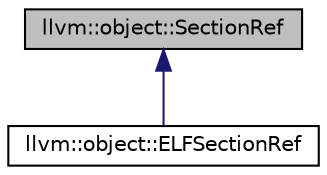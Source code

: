 digraph "llvm::object::SectionRef"
{
 // LATEX_PDF_SIZE
  bgcolor="transparent";
  edge [fontname="Helvetica",fontsize="10",labelfontname="Helvetica",labelfontsize="10"];
  node [fontname="Helvetica",fontsize="10",shape=record];
  Node1 [label="llvm::object::SectionRef",height=0.2,width=0.4,color="black", fillcolor="grey75", style="filled", fontcolor="black",tooltip="This is a value type class that represents a single section in the list of sections in the object fil..."];
  Node1 -> Node2 [dir="back",color="midnightblue",fontsize="10",style="solid",fontname="Helvetica"];
  Node2 [label="llvm::object::ELFSectionRef",height=0.2,width=0.4,color="black",URL="$classllvm_1_1object_1_1ELFSectionRef.html",tooltip=" "];
}
